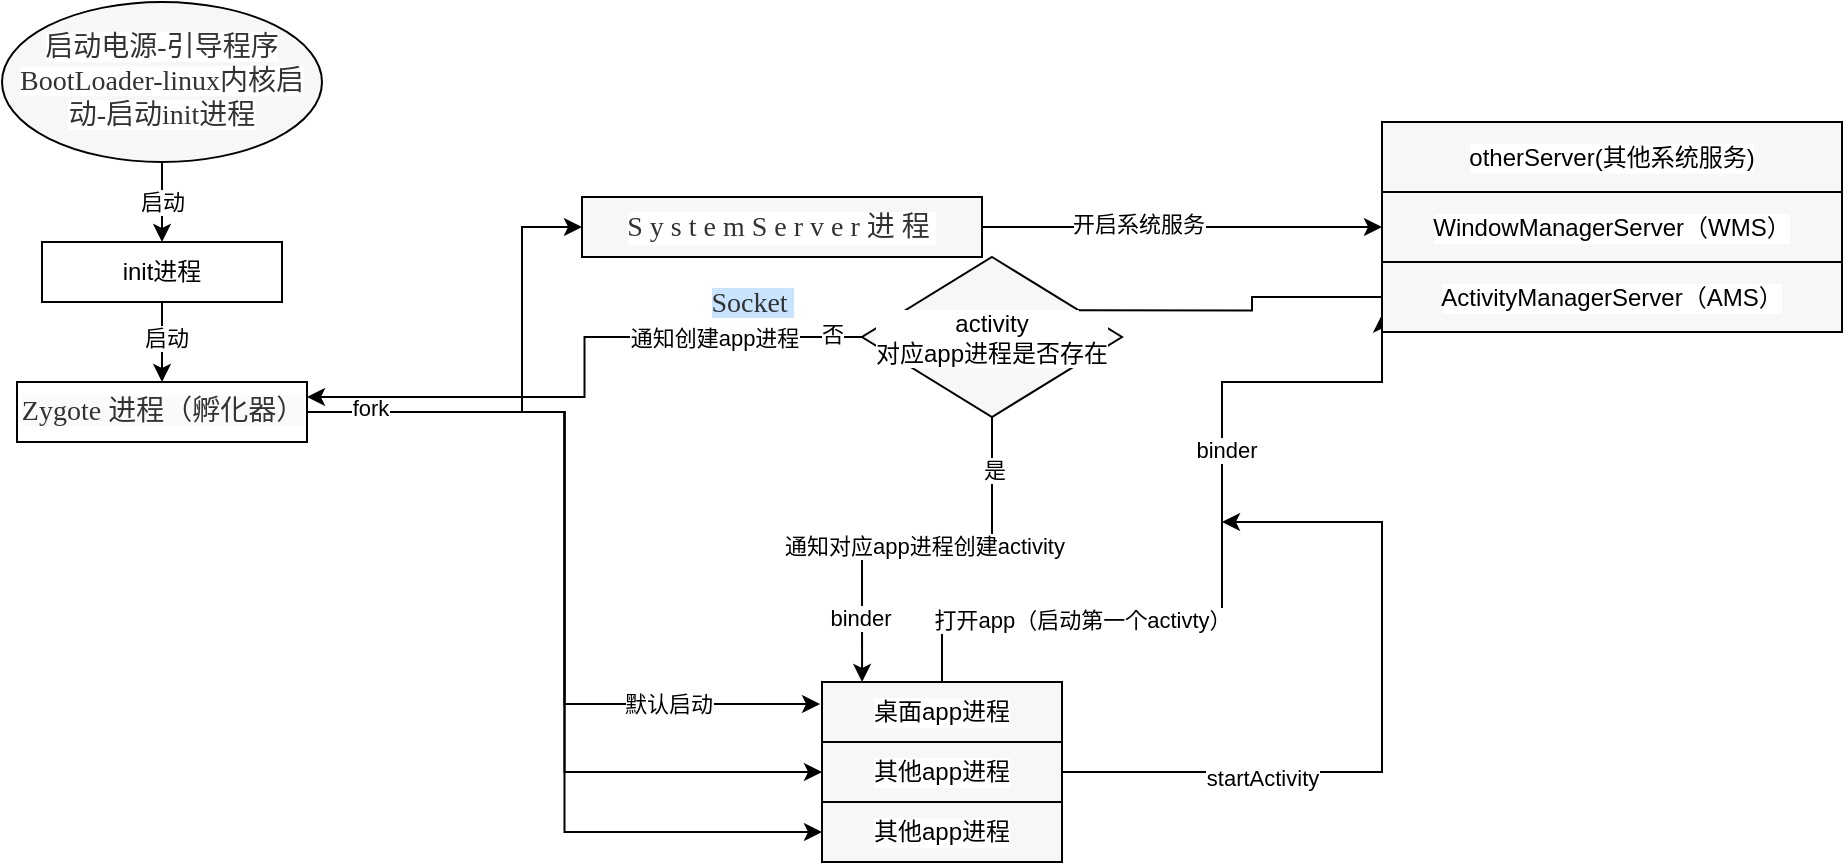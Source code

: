 <mxfile version="15.6.2" type="github"><diagram id="yCyzbmIfVGpcMZrh-K9j" name="Page-1"><mxGraphModel dx="946" dy="645" grid="1" gridSize="10" guides="1" tooltips="1" connect="1" arrows="1" fold="1" page="1" pageScale="1" pageWidth="827" pageHeight="1169" math="0" shadow="0"><root><mxCell id="0"/><mxCell id="1" parent="0"/><mxCell id="Ht7y0tQrbxiriJqToL8a-4" value="启动" style="edgeStyle=orthogonalEdgeStyle;rounded=0;orthogonalLoop=1;jettySize=auto;html=1;entryX=0.5;entryY=0;entryDx=0;entryDy=0;" edge="1" parent="1" source="Ht7y0tQrbxiriJqToL8a-1" target="Ht7y0tQrbxiriJqToL8a-3"><mxGeometry relative="1" as="geometry"/></mxCell><mxCell id="Ht7y0tQrbxiriJqToL8a-1" value="&lt;span style=&quot;color: rgb(51 , 51 , 51) ; font-family: &amp;#34;microsoft yahei&amp;#34; , &amp;#34;stxihei&amp;#34; ; font-size: 14px ; text-align: left ; background-color: rgb(255 , 255 , 255)&quot;&gt;启动电源-引导程序BootLoader-linux内核启动-启动init进程&lt;/span&gt;" style="ellipse;whiteSpace=wrap;html=1;fillColor=#F7F7F7;" vertex="1" parent="1"><mxGeometry x="190" y="50" width="160" height="80" as="geometry"/></mxCell><mxCell id="Ht7y0tQrbxiriJqToL8a-6" style="edgeStyle=orthogonalEdgeStyle;rounded=0;orthogonalLoop=1;jettySize=auto;html=1;" edge="1" parent="1" source="Ht7y0tQrbxiriJqToL8a-3" target="Ht7y0tQrbxiriJqToL8a-5"><mxGeometry relative="1" as="geometry"/></mxCell><mxCell id="Ht7y0tQrbxiriJqToL8a-26" value="启动" style="edgeLabel;html=1;align=center;verticalAlign=middle;resizable=0;points=[];" vertex="1" connectable="0" parent="Ht7y0tQrbxiriJqToL8a-6"><mxGeometry x="-0.12" y="2" relative="1" as="geometry"><mxPoint as="offset"/></mxGeometry></mxCell><mxCell id="Ht7y0tQrbxiriJqToL8a-3" value="init进程" style="rounded=0;whiteSpace=wrap;html=1;" vertex="1" parent="1"><mxGeometry x="210" y="170" width="120" height="30" as="geometry"/></mxCell><mxCell id="Ht7y0tQrbxiriJqToL8a-8" style="edgeStyle=orthogonalEdgeStyle;rounded=0;orthogonalLoop=1;jettySize=auto;html=1;entryX=0;entryY=0.5;entryDx=0;entryDy=0;" edge="1" parent="1" source="Ht7y0tQrbxiriJqToL8a-5" target="Ht7y0tQrbxiriJqToL8a-7"><mxGeometry relative="1" as="geometry"><Array as="points"><mxPoint x="450" y="255"/><mxPoint x="450" y="163"/></Array></mxGeometry></mxCell><mxCell id="Ht7y0tQrbxiriJqToL8a-10" style="edgeStyle=orthogonalEdgeStyle;rounded=0;orthogonalLoop=1;jettySize=auto;html=1;entryX=-0.008;entryY=0.367;entryDx=0;entryDy=0;entryPerimeter=0;" edge="1" parent="1" source="Ht7y0tQrbxiriJqToL8a-5" target="Ht7y0tQrbxiriJqToL8a-9"><mxGeometry relative="1" as="geometry"/></mxCell><mxCell id="Ht7y0tQrbxiriJqToL8a-56" value="默认启动" style="edgeLabel;html=1;align=center;verticalAlign=middle;resizable=0;points=[];" vertex="1" connectable="0" parent="Ht7y0tQrbxiriJqToL8a-10"><mxGeometry x="0.617" relative="1" as="geometry"><mxPoint x="1" as="offset"/></mxGeometry></mxCell><mxCell id="Ht7y0tQrbxiriJqToL8a-20" style="edgeStyle=orthogonalEdgeStyle;rounded=0;orthogonalLoop=1;jettySize=auto;html=1;entryX=0;entryY=0.5;entryDx=0;entryDy=0;" edge="1" parent="1" source="Ht7y0tQrbxiriJqToL8a-5" target="Ht7y0tQrbxiriJqToL8a-17"><mxGeometry relative="1" as="geometry"/></mxCell><mxCell id="Ht7y0tQrbxiriJqToL8a-21" style="edgeStyle=orthogonalEdgeStyle;rounded=0;orthogonalLoop=1;jettySize=auto;html=1;entryX=0;entryY=0.5;entryDx=0;entryDy=0;" edge="1" parent="1" source="Ht7y0tQrbxiriJqToL8a-5" target="Ht7y0tQrbxiriJqToL8a-19"><mxGeometry relative="1" as="geometry"/></mxCell><mxCell id="Ht7y0tQrbxiriJqToL8a-27" value="fork" style="edgeLabel;html=1;align=center;verticalAlign=middle;resizable=0;points=[];" vertex="1" connectable="0" parent="Ht7y0tQrbxiriJqToL8a-21"><mxGeometry x="-0.865" y="2" relative="1" as="geometry"><mxPoint as="offset"/></mxGeometry></mxCell><mxCell id="Ht7y0tQrbxiriJqToL8a-5" value="&lt;span style=&quot;color: rgb(51 , 51 , 51) ; font-family: &amp;#34;microsoft yahei&amp;#34; , &amp;#34;stxihei&amp;#34; ; font-size: 14px ; text-align: left ; background-color: rgb(250 , 250 , 250)&quot;&gt;Zygote 进程（孵化器）&lt;/span&gt;" style="rounded=0;whiteSpace=wrap;html=1;" vertex="1" parent="1"><mxGeometry x="197.5" y="240" width="145" height="30" as="geometry"/></mxCell><mxCell id="Ht7y0tQrbxiriJqToL8a-16" style="edgeStyle=orthogonalEdgeStyle;rounded=0;orthogonalLoop=1;jettySize=auto;html=1;entryX=0;entryY=0.5;entryDx=0;entryDy=0;" edge="1" parent="1" source="Ht7y0tQrbxiriJqToL8a-7" target="Ht7y0tQrbxiriJqToL8a-14"><mxGeometry relative="1" as="geometry"/></mxCell><mxCell id="Ht7y0tQrbxiriJqToL8a-57" value="开启系统服务" style="edgeLabel;html=1;align=center;verticalAlign=middle;resizable=0;points=[];" vertex="1" connectable="0" parent="Ht7y0tQrbxiriJqToL8a-16"><mxGeometry x="-0.22" y="3" relative="1" as="geometry"><mxPoint y="1" as="offset"/></mxGeometry></mxCell><mxCell id="Ht7y0tQrbxiriJqToL8a-7" value="&lt;span style=&quot;color: rgb(51 , 51 , 51) ; font-family: &amp;#34;microsoft yahei&amp;#34; , &amp;#34;stxihei&amp;#34; ; font-size: 14px ; text-align: left ; background-color: rgb(255 , 255 , 255)&quot;&gt;S y s t e m S e r v e r 进 程&amp;nbsp;&lt;/span&gt;" style="rounded=0;whiteSpace=wrap;html=1;labelBackgroundColor=#FFFFFF;fillColor=#F7F7F7;" vertex="1" parent="1"><mxGeometry x="480" y="147.5" width="200" height="30" as="geometry"/></mxCell><mxCell id="Ht7y0tQrbxiriJqToL8a-22" style="edgeStyle=orthogonalEdgeStyle;rounded=0;orthogonalLoop=1;jettySize=auto;html=1;entryX=0;entryY=0.75;entryDx=0;entryDy=0;" edge="1" parent="1" source="Ht7y0tQrbxiriJqToL8a-9" target="Ht7y0tQrbxiriJqToL8a-12"><mxGeometry relative="1" as="geometry"><Array as="points"><mxPoint x="660" y="360"/><mxPoint x="800" y="360"/><mxPoint x="800" y="240"/><mxPoint x="880" y="240"/></Array></mxGeometry></mxCell><mxCell id="Ht7y0tQrbxiriJqToL8a-52" value="打开app（启动第一个activty）" style="edgeLabel;html=1;align=center;verticalAlign=middle;resizable=0;points=[];" vertex="1" connectable="0" parent="Ht7y0tQrbxiriJqToL8a-22"><mxGeometry x="-0.505" y="1" relative="1" as="geometry"><mxPoint as="offset"/></mxGeometry></mxCell><mxCell id="Ht7y0tQrbxiriJqToL8a-54" value="binder" style="edgeLabel;html=1;align=center;verticalAlign=middle;resizable=0;points=[];" vertex="1" connectable="0" parent="Ht7y0tQrbxiriJqToL8a-22"><mxGeometry x="0.268" y="-2" relative="1" as="geometry"><mxPoint as="offset"/></mxGeometry></mxCell><mxCell id="Ht7y0tQrbxiriJqToL8a-9" value="桌面app进程" style="rounded=0;whiteSpace=wrap;html=1;labelBackgroundColor=#FFFFFF;fillColor=#F7F7F7;" vertex="1" parent="1"><mxGeometry x="600" y="390" width="120" height="30" as="geometry"/></mxCell><mxCell id="Ht7y0tQrbxiriJqToL8a-33" style="edgeStyle=orthogonalEdgeStyle;rounded=0;orthogonalLoop=1;jettySize=auto;html=1;entryX=1;entryY=0.25;entryDx=0;entryDy=0;startArrow=none;" edge="1" parent="1" source="Ht7y0tQrbxiriJqToL8a-43" target="Ht7y0tQrbxiriJqToL8a-5"><mxGeometry relative="1" as="geometry"/></mxCell><mxCell id="Ht7y0tQrbxiriJqToL8a-41" value="通知创建app进程" style="edgeLabel;html=1;align=center;verticalAlign=middle;resizable=0;points=[];" vertex="1" connectable="0" parent="Ht7y0tQrbxiriJqToL8a-33"><mxGeometry x="0.002" relative="1" as="geometry"><mxPoint x="64" y="-15" as="offset"/></mxGeometry></mxCell><mxCell id="Ht7y0tQrbxiriJqToL8a-48" value="否" style="edgeLabel;html=1;align=center;verticalAlign=middle;resizable=0;points=[];" vertex="1" connectable="0" parent="Ht7y0tQrbxiriJqToL8a-33"><mxGeometry x="-0.902" y="-2" relative="1" as="geometry"><mxPoint as="offset"/></mxGeometry></mxCell><mxCell id="Ht7y0tQrbxiriJqToL8a-12" value="ActivityManagerServer（AMS）" style="whiteSpace=wrap;html=1;rounded=0;fillColor=#F7F7F7;labelBackgroundColor=#FFFFFF;" vertex="1" parent="1"><mxGeometry x="880" y="180" width="230" height="35" as="geometry"/></mxCell><mxCell id="Ht7y0tQrbxiriJqToL8a-14" value="WindowManagerServer（WMS）" style="whiteSpace=wrap;html=1;rounded=0;fillColor=#F7F7F7;labelBackgroundColor=#FFFFFF;" vertex="1" parent="1"><mxGeometry x="880" y="145" width="230" height="35" as="geometry"/></mxCell><mxCell id="Ht7y0tQrbxiriJqToL8a-15" value="otherServer(其他系统服务)" style="whiteSpace=wrap;html=1;rounded=0;fillColor=#F7F7F7;labelBackgroundColor=#FFFFFF;" vertex="1" parent="1"><mxGeometry x="880" y="110" width="230" height="35" as="geometry"/></mxCell><mxCell id="Ht7y0tQrbxiriJqToL8a-42" style="edgeStyle=orthogonalEdgeStyle;rounded=0;orthogonalLoop=1;jettySize=auto;html=1;" edge="1" parent="1" source="Ht7y0tQrbxiriJqToL8a-17"><mxGeometry relative="1" as="geometry"><mxPoint x="800" y="310" as="targetPoint"/><Array as="points"><mxPoint x="880" y="435"/><mxPoint x="880" y="310"/><mxPoint x="800" y="310"/></Array></mxGeometry></mxCell><mxCell id="Ht7y0tQrbxiriJqToL8a-53" value="startActivity" style="edgeLabel;html=1;align=center;verticalAlign=middle;resizable=0;points=[];" vertex="1" connectable="0" parent="Ht7y0tQrbxiriJqToL8a-42"><mxGeometry x="-0.452" y="-3" relative="1" as="geometry"><mxPoint as="offset"/></mxGeometry></mxCell><mxCell id="Ht7y0tQrbxiriJqToL8a-17" value="其他app进程" style="rounded=0;whiteSpace=wrap;html=1;labelBackgroundColor=#FFFFFF;fillColor=#F7F7F7;" vertex="1" parent="1"><mxGeometry x="600" y="420" width="120" height="30" as="geometry"/></mxCell><mxCell id="Ht7y0tQrbxiriJqToL8a-19" value="其他app进程" style="rounded=0;whiteSpace=wrap;html=1;labelBackgroundColor=#FFFFFF;fillColor=#F7F7F7;" vertex="1" parent="1"><mxGeometry x="600" y="450" width="120" height="30" as="geometry"/></mxCell><mxCell id="Ht7y0tQrbxiriJqToL8a-49" style="edgeStyle=orthogonalEdgeStyle;rounded=0;orthogonalLoop=1;jettySize=auto;html=1;entryX=0.167;entryY=0;entryDx=0;entryDy=0;entryPerimeter=0;" edge="1" parent="1" source="Ht7y0tQrbxiriJqToL8a-43" target="Ht7y0tQrbxiriJqToL8a-9"><mxGeometry relative="1" as="geometry"/></mxCell><mxCell id="Ht7y0tQrbxiriJqToL8a-50" value="是" style="edgeLabel;html=1;align=center;verticalAlign=middle;resizable=0;points=[];" vertex="1" connectable="0" parent="Ht7y0tQrbxiriJqToL8a-49"><mxGeometry x="-0.742" y="1" relative="1" as="geometry"><mxPoint y="1" as="offset"/></mxGeometry></mxCell><mxCell id="Ht7y0tQrbxiriJqToL8a-51" value="通知对应app进程创建activity" style="edgeLabel;html=1;align=center;verticalAlign=middle;resizable=0;points=[];" vertex="1" connectable="0" parent="Ht7y0tQrbxiriJqToL8a-49"><mxGeometry x="0.016" y="-2" relative="1" as="geometry"><mxPoint as="offset"/></mxGeometry></mxCell><mxCell id="Ht7y0tQrbxiriJqToL8a-55" value="binder" style="edgeLabel;html=1;align=center;verticalAlign=middle;resizable=0;points=[];" vertex="1" connectable="0" parent="Ht7y0tQrbxiriJqToL8a-49"><mxGeometry x="0.686" y="-1" relative="1" as="geometry"><mxPoint y="-1" as="offset"/></mxGeometry></mxCell><mxCell id="Ht7y0tQrbxiriJqToL8a-43" value="activity&lt;br&gt;对应app进程是否存在" style="rhombus;whiteSpace=wrap;html=1;labelBackgroundColor=#FFFFFF;fillColor=#F7F7F7;" vertex="1" parent="1"><mxGeometry x="620" y="177.5" width="130" height="80" as="geometry"/></mxCell><mxCell id="Ht7y0tQrbxiriJqToL8a-44" value="" style="edgeStyle=orthogonalEdgeStyle;rounded=0;orthogonalLoop=1;jettySize=auto;html=1;entryX=1;entryY=0.25;entryDx=0;entryDy=0;endArrow=none;" edge="1" parent="1" source="Ht7y0tQrbxiriJqToL8a-12" target="Ht7y0tQrbxiriJqToL8a-43"><mxGeometry relative="1" as="geometry"><mxPoint x="880" y="197.5" as="sourcePoint"/><mxPoint x="342.5" y="247.5" as="targetPoint"/></mxGeometry></mxCell><mxCell id="Ht7y0tQrbxiriJqToL8a-45" value="&lt;span style=&quot;color: rgb(51 , 51 , 51) ; font-family: &amp;#34;microsoft yahei&amp;#34; , &amp;#34;stxihei&amp;#34; ; font-size: 14px ; text-align: left ; background-color: rgb(201 , 228 , 255)&quot;&gt;Socket&amp;nbsp;&lt;/span&gt;" style="edgeLabel;html=1;align=center;verticalAlign=middle;resizable=0;points=[];" vertex="1" connectable="0" parent="Ht7y0tQrbxiriJqToL8a-44"><mxGeometry x="-0.42" y="2" relative="1" as="geometry"><mxPoint x="-269" y="1" as="offset"/></mxGeometry></mxCell></root></mxGraphModel></diagram></mxfile>